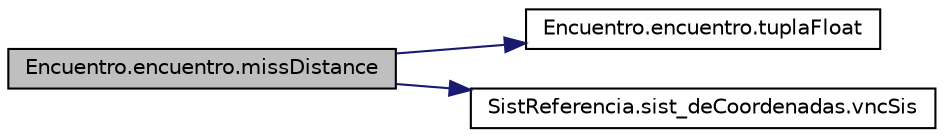 digraph G
{
  edge [fontname="Helvetica",fontsize="10",labelfontname="Helvetica",labelfontsize="10"];
  node [fontname="Helvetica",fontsize="10",shape=record];
  rankdir="LR";
  Node1 [label="Encuentro.encuentro.missDistance",height=0.2,width=0.4,color="black", fillcolor="grey75", style="filled" fontcolor="black"];
  Node1 -> Node2 [color="midnightblue",fontsize="10",style="solid"];
  Node2 [label="Encuentro.encuentro.tuplaFloat",height=0.2,width=0.4,color="black", fillcolor="white", style="filled",URL="$namespace_encuentro_1_1encuentro.html#a2979f0f53dff5bd740e994a10c8f7a11"];
  Node1 -> Node3 [color="midnightblue",fontsize="10",style="solid"];
  Node3 [label="SistReferencia.sist_deCoordenadas.vncSis",height=0.2,width=0.4,color="black", fillcolor="white", style="filled",URL="$namespace_sist_referencia_1_1sist__de_coordenadas.html#a8190e729516e0f1cc25eee08d0303760"];
}
